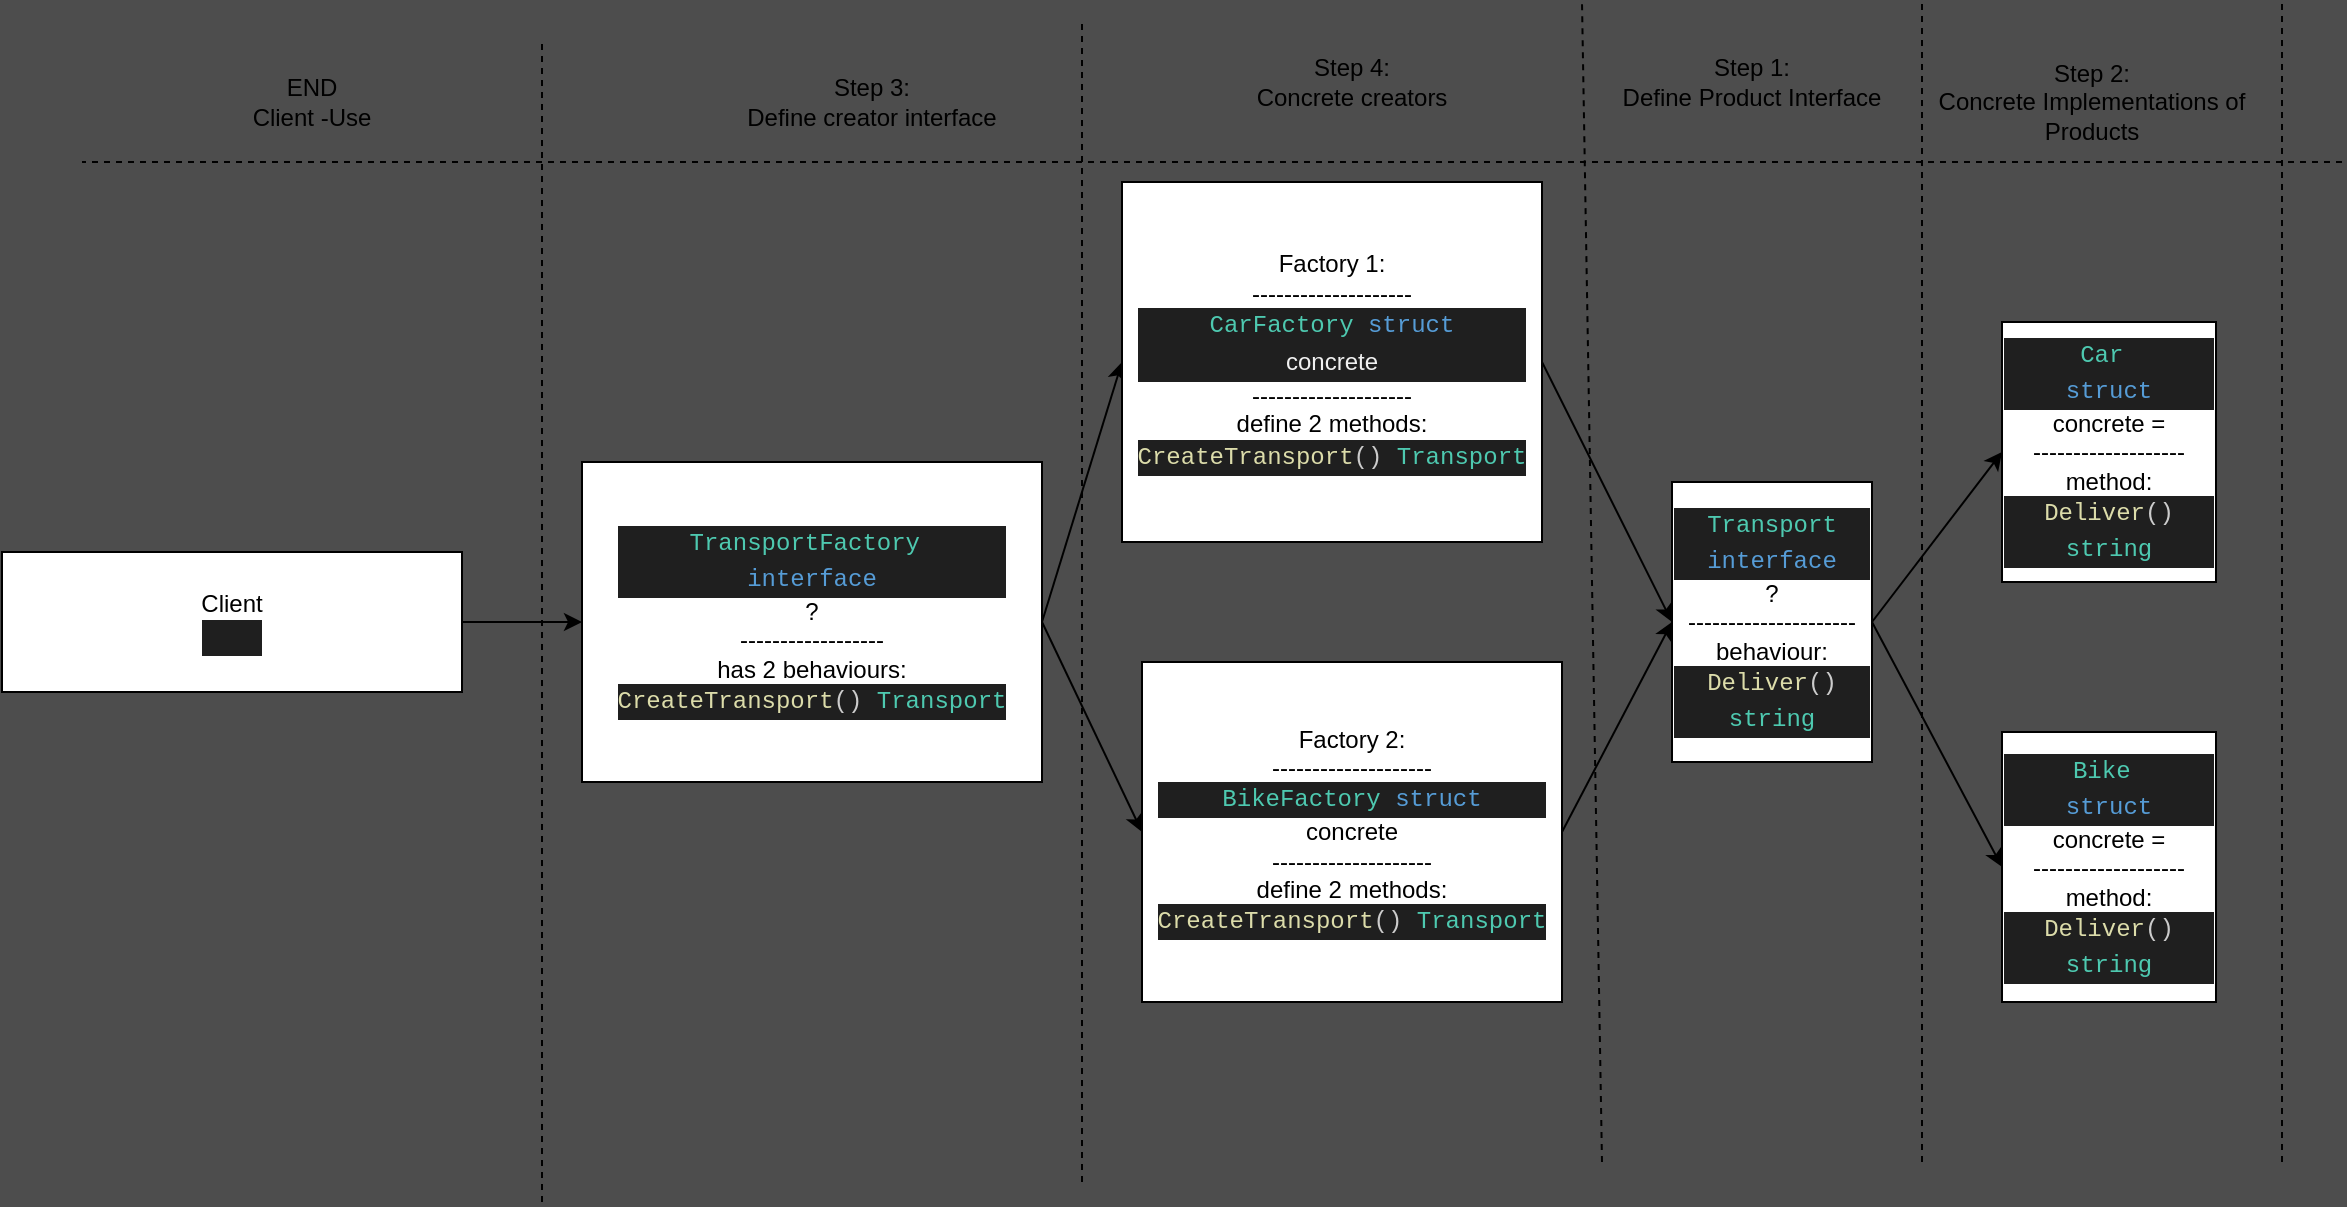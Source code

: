 <mxfile>
    <diagram id="KUEobTJNzFjchIPSe8lg" name="Page-1">
        <mxGraphModel dx="1429" dy="554" grid="1" gridSize="10" guides="1" tooltips="1" connect="1" arrows="1" fold="1" page="1" pageScale="1" pageWidth="1654" pageHeight="1169" background="#4D4D4D" math="0" shadow="0">
            <root>
                <mxCell id="0"/>
                <mxCell id="1" parent="0"/>
                <mxCell id="6" value="" style="html=1;exitX=1;exitY=0.5;exitDx=0;exitDy=0;entryX=0;entryY=0.5;entryDx=0;entryDy=0;" parent="1" source="2" target="3" edge="1">
                    <mxGeometry relative="1" as="geometry"/>
                </mxCell>
                <mxCell id="11" value="" style="edgeStyle=none;html=1;entryX=0;entryY=0.5;entryDx=0;entryDy=0;exitX=1;exitY=0.5;exitDx=0;exitDy=0;" parent="1" source="10" target="2" edge="1">
                    <mxGeometry relative="1" as="geometry">
                        <mxPoint x="390" y="480" as="sourcePoint"/>
                    </mxGeometry>
                </mxCell>
                <mxCell id="2" value="&lt;div&gt;&lt;/div&gt;&lt;div&gt;&lt;div style=&quot;color: rgb(204, 204, 204); background-color: rgb(31, 31, 31); line-height: 18px;&quot;&gt;&lt;/div&gt;&lt;div style=&quot;color: rgb(204, 204, 204); background-color: rgb(31, 31, 31); font-family: Menlo, Monaco, &amp;quot;Courier New&amp;quot;, monospace; line-height: 18px;&quot;&gt;&lt;/div&gt;&lt;div style=&quot;color: rgb(204, 204, 204); background-color: rgb(31, 31, 31); font-family: Menlo, Monaco, &amp;quot;Courier New&amp;quot;, monospace; line-height: 18px;&quot;&gt;&lt;/div&gt;&lt;/div&gt;&lt;div&gt;&lt;div style=&quot;color: rgb(204, 204, 204); background-color: rgb(31, 31, 31); font-family: Menlo, Monaco, &amp;quot;Courier New&amp;quot;, monospace; line-height: 18px;&quot;&gt;&lt;span style=&quot;color: #4ec9b0;&quot;&gt;TransportFactory&lt;/span&gt;&amp;nbsp;&lt;/div&gt;&lt;div style=&quot;color: rgb(204, 204, 204); background-color: rgb(31, 31, 31); font-family: Menlo, Monaco, &amp;quot;Courier New&amp;quot;, monospace; line-height: 18px;&quot;&gt;&lt;span style=&quot;color: #569cd6;&quot;&gt;interface&lt;/span&gt;&lt;/div&gt;?&lt;/div&gt;&lt;div&gt;------------------&lt;/div&gt;&lt;div&gt;has 2 behaviours:&lt;div style=&quot;color: rgb(204, 204, 204); background-color: rgb(31, 31, 31); font-family: Menlo, Monaco, &amp;quot;Courier New&amp;quot;, monospace; line-height: 18px;&quot;&gt;&lt;div style=&quot;line-height: 18px;&quot;&gt;&lt;div&gt;&lt;div style=&quot;line-height: 18px;&quot;&gt;&lt;div&gt;    &lt;span style=&quot;color: #dcdcaa;&quot;&gt;CreateTransport&lt;/span&gt;() &lt;span style=&quot;color: #4ec9b0;&quot;&gt;Transport&lt;/span&gt;&lt;/div&gt;&lt;div&gt;&lt;/div&gt;&lt;/div&gt;&lt;/div&gt;&lt;div&gt;&lt;/div&gt;&lt;/div&gt;&lt;/div&gt;&lt;/div&gt;&lt;div&gt;&lt;/div&gt;" style="rounded=0;whiteSpace=wrap;html=1;" parent="1" vertex="1">
                    <mxGeometry x="350" y="290" width="230" height="160" as="geometry"/>
                </mxCell>
                <mxCell id="17" style="html=1;exitX=1;exitY=0.5;exitDx=0;exitDy=0;entryX=0;entryY=0.5;entryDx=0;entryDy=0;" parent="1" source="3" target="16" edge="1">
                    <mxGeometry relative="1" as="geometry"/>
                </mxCell>
                <mxCell id="3" value="&lt;div&gt;Factory 1:&lt;/div&gt;&lt;div&gt;--------------------&lt;/div&gt;&lt;div&gt;&lt;/div&gt;&lt;div&gt;&lt;div style=&quot;color: rgb(204, 204, 204); background-color: rgb(31, 31, 31); font-family: Menlo, Monaco, &amp;quot;Courier New&amp;quot;, monospace; line-height: 18px;&quot;&gt;&lt;div style=&quot;line-height: 18px;&quot;&gt;&lt;/div&gt;&lt;div style=&quot;line-height: 18px;&quot;&gt;&lt;span style=&quot;color: rgb(78, 201, 176);&quot;&gt;CarFactory&lt;/span&gt;&lt;span style=&quot;&quot;&gt; &lt;/span&gt;&lt;span style=&quot;color: rgb(86, 156, 214);&quot;&gt;struct&lt;/span&gt;&lt;/div&gt;&lt;div style=&quot;line-height: 18px;&quot;&gt;&lt;span style=&quot;background-color: initial; color: rgb(240, 240, 240); font-family: Helvetica;&quot;&gt;concrete&lt;/span&gt;&lt;/div&gt;&lt;/div&gt;&lt;/div&gt;&lt;div&gt;--------------------&lt;/div&gt;&lt;div&gt;define 2 methods:&lt;div style=&quot;color: rgb(204, 204, 204); background-color: rgb(31, 31, 31); font-family: Menlo, Monaco, &amp;quot;Courier New&amp;quot;, monospace; line-height: 18px;&quot;&gt;&lt;span style=&quot;color: #dcdcaa;&quot;&gt;CreateTransport&lt;/span&gt;() &lt;span style=&quot;color: #4ec9b0;&quot;&gt;Transport&lt;/span&gt;&lt;/div&gt;&lt;div style=&quot;color: rgb(204, 204, 204); background-color: rgb(31, 31, 31); font-family: Menlo, Monaco, &amp;quot;Courier New&amp;quot;, monospace; line-height: 18px;&quot;&gt;&lt;/div&gt;&lt;div style=&quot;color: rgb(204, 204, 204); font-family: Menlo, Monaco, &amp;quot;Courier New&amp;quot;, monospace;&quot;&gt;&lt;div style=&quot;background-color: rgb(31, 31, 31); line-height: 18px;&quot;&gt;&lt;/div&gt;&lt;/div&gt;&lt;div style=&quot;color: rgb(204, 204, 204); font-family: Menlo, Monaco, &amp;quot;Courier New&amp;quot;, monospace;&quot;&gt;&lt;/div&gt;&lt;/div&gt;&lt;div&gt;&lt;/div&gt;" style="rounded=0;whiteSpace=wrap;html=1;" parent="1" vertex="1">
                    <mxGeometry x="620" y="150" width="210" height="180" as="geometry"/>
                </mxCell>
                <mxCell id="19" style="html=1;exitX=1;exitY=0.5;exitDx=0;exitDy=0;entryX=0;entryY=0.5;entryDx=0;entryDy=0;" parent="1" source="7" target="16" edge="1">
                    <mxGeometry relative="1" as="geometry"/>
                </mxCell>
                <mxCell id="7" value="&lt;div&gt;Factory 2:&lt;/div&gt;&lt;div&gt;--------------------&lt;/div&gt;&lt;div&gt;&lt;/div&gt;&lt;div&gt;&lt;div style=&quot;color: rgb(204, 204, 204); background-color: rgb(31, 31, 31); font-family: Menlo, Monaco, &amp;quot;Courier New&amp;quot;, monospace; line-height: 18px;&quot;&gt;&lt;div style=&quot;line-height: 18px;&quot;&gt;&lt;/div&gt;&lt;div style=&quot;line-height: 18px;&quot;&gt;&lt;span style=&quot;color: rgb(78, 201, 176);&quot;&gt;BikeFactory&lt;/span&gt;&amp;nbsp;&lt;span style=&quot;color: #569cd6;&quot;&gt;struct&lt;/span&gt;&lt;/div&gt;&lt;/div&gt;concrete&lt;/div&gt;&lt;div&gt;--------------------&lt;/div&gt;&lt;div&gt;define 2 methods:&lt;/div&gt;&lt;div&gt;&lt;div style=&quot;color: rgb(204, 204, 204); background-color: rgb(31, 31, 31); font-family: Menlo, Monaco, &amp;quot;Courier New&amp;quot;, monospace; line-height: 18px;&quot;&gt;&lt;span style=&quot;color: #dcdcaa;&quot;&gt;CreateTransport&lt;/span&gt;() &lt;span style=&quot;color: #4ec9b0;&quot;&gt;Transport&lt;/span&gt;&lt;/div&gt;&lt;div style=&quot;color: rgb(204, 204, 204); font-family: Menlo, Monaco, &amp;quot;Courier New&amp;quot;, monospace; background-color: rgb(31, 31, 31); line-height: 18px;&quot;&gt;&lt;/div&gt;&lt;div style=&quot;color: rgb(204, 204, 204); font-family: Menlo, Monaco, &amp;quot;Courier New&amp;quot;, monospace;&quot;&gt;&lt;/div&gt;&lt;/div&gt;&lt;div&gt;&lt;/div&gt;" style="rounded=0;whiteSpace=wrap;html=1;" parent="1" vertex="1">
                    <mxGeometry x="630" y="390" width="210" height="170" as="geometry"/>
                </mxCell>
                <mxCell id="9" value="" style="endArrow=classic;html=1;entryX=0;entryY=0.5;entryDx=0;entryDy=0;exitX=1;exitY=0.5;exitDx=0;exitDy=0;" parent="1" source="2" target="7" edge="1">
                    <mxGeometry width="50" height="50" relative="1" as="geometry">
                        <mxPoint x="680" y="400" as="sourcePoint"/>
                        <mxPoint x="730" y="350" as="targetPoint"/>
                    </mxGeometry>
                </mxCell>
                <mxCell id="10" value="Client&lt;br&gt;&lt;div style=&quot;color: rgb(204, 204, 204); background-color: rgb(31, 31, 31); font-family: Menlo, Monaco, &amp;quot;Courier New&amp;quot;, monospace; line-height: 18px;&quot;&gt;&lt;div style=&quot;line-height: 18px;&quot;&gt;&lt;br&gt;&lt;/div&gt;&lt;/div&gt;" style="rounded=0;whiteSpace=wrap;html=1;" parent="1" vertex="1">
                    <mxGeometry x="60" y="335" width="230" height="70" as="geometry"/>
                </mxCell>
                <mxCell id="26" style="edgeStyle=none;html=1;exitX=1;exitY=0.5;exitDx=0;exitDy=0;entryX=0;entryY=0.5;entryDx=0;entryDy=0;elbow=vertical;" parent="1" source="16" target="21" edge="1">
                    <mxGeometry relative="1" as="geometry"/>
                </mxCell>
                <mxCell id="27" style="edgeStyle=none;html=1;exitX=1;exitY=0.5;exitDx=0;exitDy=0;entryX=0;entryY=0.5;entryDx=0;entryDy=0;elbow=vertical;" parent="1" source="16" target="23" edge="1">
                    <mxGeometry relative="1" as="geometry"/>
                </mxCell>
                <mxCell id="16" value="&lt;div style=&quot;color: rgb(204, 204, 204); background-color: rgb(31, 31, 31); font-family: Menlo, Monaco, &amp;quot;Courier New&amp;quot;, monospace; line-height: 18px;&quot;&gt;&lt;/div&gt;&lt;div&gt;&lt;/div&gt;&lt;div&gt;&lt;div style=&quot;color: rgb(204, 204, 204); background-color: rgb(31, 31, 31); font-family: Menlo, Monaco, &amp;quot;Courier New&amp;quot;, monospace; line-height: 18px;&quot;&gt;&lt;span style=&quot;color: #4ec9b0;&quot;&gt;Transport&lt;/span&gt; &lt;span style=&quot;color: #569cd6;&quot;&gt;interface&lt;/span&gt;&lt;/div&gt;&lt;span style=&quot;background-color: initial;&quot;&gt;?&lt;/span&gt;&lt;/div&gt;&lt;div&gt;&lt;/div&gt;&lt;div&gt;---------------------&lt;/div&gt;&lt;div&gt;behaviour:&lt;div style=&quot;color: rgb(204, 204, 204); background-color: rgb(31, 31, 31); font-family: Menlo, Monaco, &amp;quot;Courier New&amp;quot;, monospace; line-height: 18px;&quot;&gt;&lt;span style=&quot;color: #dcdcaa;&quot;&gt;Deliver&lt;/span&gt;() &lt;span style=&quot;color: #4ec9b0;&quot;&gt;string&lt;/span&gt;&lt;/div&gt;&lt;div style=&quot;color: rgb(204, 204, 204); background-color: rgb(31, 31, 31); font-family: Menlo, Monaco, &amp;quot;Courier New&amp;quot;, monospace; line-height: 18px;&quot;&gt;&lt;/div&gt;&lt;div style=&quot;color: rgb(204, 204, 204); background-color: rgb(31, 31, 31); font-family: Menlo, Monaco, &amp;quot;Courier New&amp;quot;, monospace; line-height: 18px;&quot;&gt;&lt;/div&gt;&lt;/div&gt;&lt;div&gt;&lt;/div&gt;&lt;div&gt;&lt;/div&gt;&lt;div&gt;&lt;/div&gt;" style="rounded=0;whiteSpace=wrap;html=1;" parent="1" vertex="1">
                    <mxGeometry x="895" y="300" width="100" height="140" as="geometry"/>
                </mxCell>
                <mxCell id="21" value="&lt;div&gt;&lt;/div&gt;&lt;div&gt;&lt;div style=&quot;color: rgb(204, 204, 204); background-color: rgb(31, 31, 31); line-height: 18px;&quot;&gt;&lt;/div&gt;&lt;div style=&quot;color: rgb(204, 204, 204); background-color: rgb(31, 31, 31); font-family: Menlo, Monaco, &amp;quot;Courier New&amp;quot;, monospace; line-height: 18px;&quot;&gt;&lt;/div&gt;&lt;div style=&quot;color: rgb(204, 204, 204); background-color: rgb(31, 31, 31); font-family: Menlo, Monaco, &amp;quot;Courier New&amp;quot;, monospace; line-height: 18px;&quot;&gt;&lt;span style=&quot;color: #4ec9b0;&quot;&gt;Car&lt;/span&gt;&amp;nbsp;&lt;/div&gt;&lt;div style=&quot;color: rgb(204, 204, 204); background-color: rgb(31, 31, 31); font-family: Menlo, Monaco, &amp;quot;Courier New&amp;quot;, monospace; line-height: 18px;&quot;&gt;&lt;span style=&quot;color: #569cd6;&quot;&gt;struct&lt;/span&gt;&lt;/div&gt;concrete =&lt;/div&gt;&lt;div&gt;-------------------&lt;/div&gt;&lt;div&gt;method:&lt;div style=&quot;color: rgb(204, 204, 204); background-color: rgb(31, 31, 31); font-family: Menlo, Monaco, &amp;quot;Courier New&amp;quot;, monospace; line-height: 18px;&quot;&gt;&lt;span style=&quot;color: #dcdcaa;&quot;&gt;Deliver&lt;/span&gt;() &lt;span style=&quot;color: #4ec9b0;&quot;&gt;string&lt;/span&gt;&lt;/div&gt;&lt;div style=&quot;color: rgb(204, 204, 204); background-color: rgb(31, 31, 31); font-family: Menlo, Monaco, &amp;quot;Courier New&amp;quot;, monospace; line-height: 18px;&quot;&gt;&lt;/div&gt;&lt;div style=&quot;color: rgb(204, 204, 204); background-color: rgb(31, 31, 31); font-family: Menlo, Monaco, &amp;quot;Courier New&amp;quot;, monospace; line-height: 18px;&quot;&gt;&lt;/div&gt;&lt;/div&gt;&lt;div&gt;&lt;/div&gt;&lt;div&gt;&lt;/div&gt;&lt;div&gt;&lt;/div&gt;" style="rounded=0;whiteSpace=wrap;html=1;" parent="1" vertex="1">
                    <mxGeometry x="1060" y="220" width="107" height="130" as="geometry"/>
                </mxCell>
                <mxCell id="23" value="&lt;div&gt;&lt;/div&gt;&lt;div&gt;&lt;div style=&quot;color: rgb(204, 204, 204); background-color: rgb(31, 31, 31); line-height: 18px;&quot;&gt;&lt;/div&gt;&lt;div style=&quot;color: rgb(204, 204, 204); background-color: rgb(31, 31, 31); font-family: Menlo, Monaco, &amp;quot;Courier New&amp;quot;, monospace; line-height: 18px;&quot;&gt;&lt;/div&gt;&lt;div style=&quot;color: rgb(204, 204, 204); background-color: rgb(31, 31, 31); font-family: Menlo, Monaco, &amp;quot;Courier New&amp;quot;, monospace; line-height: 18px;&quot;&gt;&lt;span style=&quot;color: #4ec9b0;&quot;&gt;Bike&lt;/span&gt;&amp;nbsp;&lt;/div&gt;&lt;div style=&quot;color: rgb(204, 204, 204); background-color: rgb(31, 31, 31); font-family: Menlo, Monaco, &amp;quot;Courier New&amp;quot;, monospace; line-height: 18px;&quot;&gt;&lt;span style=&quot;color: #569cd6;&quot;&gt;struct&lt;/span&gt;&lt;/div&gt;concrete =&lt;/div&gt;&lt;div&gt;-------------------&lt;/div&gt;&lt;div&gt;method:&lt;div style=&quot;color: rgb(204, 204, 204); background-color: rgb(31, 31, 31); font-family: Menlo, Monaco, &amp;quot;Courier New&amp;quot;, monospace; line-height: 18px;&quot;&gt;&lt;span style=&quot;color: #dcdcaa;&quot;&gt;Deliver&lt;/span&gt;() &lt;span style=&quot;color: #4ec9b0;&quot;&gt;string&lt;/span&gt;&lt;/div&gt;&lt;div style=&quot;color: rgb(204, 204, 204); background-color: rgb(31, 31, 31); font-family: Menlo, Monaco, &amp;quot;Courier New&amp;quot;, monospace; line-height: 18px;&quot;&gt;&lt;/div&gt;&lt;div style=&quot;color: rgb(204, 204, 204); background-color: rgb(31, 31, 31); font-family: Menlo, Monaco, &amp;quot;Courier New&amp;quot;, monospace; line-height: 18px;&quot;&gt;&lt;/div&gt;&lt;/div&gt;&lt;div&gt;&lt;/div&gt;&lt;div&gt;&lt;/div&gt;&lt;div&gt;&lt;/div&gt;" style="rounded=0;whiteSpace=wrap;html=1;" parent="1" vertex="1">
                    <mxGeometry x="1060" y="425" width="107" height="135" as="geometry"/>
                </mxCell>
                <mxCell id="28" value="Step 1:&lt;br&gt;Define Product Interface" style="text;html=1;strokeColor=none;fillColor=none;align=center;verticalAlign=middle;whiteSpace=wrap;rounded=0;" parent="1" vertex="1">
                    <mxGeometry x="850" y="60" width="170" height="80" as="geometry"/>
                </mxCell>
                <mxCell id="29" value="" style="endArrow=none;dashed=1;html=1;entryX=0;entryY=0;entryDx=0;entryDy=0;" parent="1" target="28" edge="1">
                    <mxGeometry width="50" height="50" relative="1" as="geometry">
                        <mxPoint x="860" y="640" as="sourcePoint"/>
                        <mxPoint x="900" y="300" as="targetPoint"/>
                    </mxGeometry>
                </mxCell>
                <mxCell id="30" value="" style="endArrow=none;dashed=1;html=1;entryX=1;entryY=0;entryDx=0;entryDy=0;" parent="1" target="28" edge="1">
                    <mxGeometry width="50" height="50" relative="1" as="geometry">
                        <mxPoint x="1020.0" y="640" as="sourcePoint"/>
                        <mxPoint x="1010.0" y="160" as="targetPoint"/>
                    </mxGeometry>
                </mxCell>
                <mxCell id="33" value="" style="endArrow=none;dashed=1;html=1;entryX=1;entryY=0;entryDx=0;entryDy=0;" parent="1" edge="1">
                    <mxGeometry width="50" height="50" relative="1" as="geometry">
                        <mxPoint x="1200" y="640" as="sourcePoint"/>
                        <mxPoint x="1200" y="60.0" as="targetPoint"/>
                    </mxGeometry>
                </mxCell>
                <mxCell id="34" value="" style="endArrow=none;dashed=1;html=1;entryX=1;entryY=0;entryDx=0;entryDy=0;" parent="1" edge="1">
                    <mxGeometry width="50" height="50" relative="1" as="geometry">
                        <mxPoint x="600" y="650" as="sourcePoint"/>
                        <mxPoint x="600" y="70.0" as="targetPoint"/>
                    </mxGeometry>
                </mxCell>
                <mxCell id="35" value="" style="endArrow=none;dashed=1;html=1;entryX=1;entryY=0;entryDx=0;entryDy=0;" parent="1" edge="1">
                    <mxGeometry width="50" height="50" relative="1" as="geometry">
                        <mxPoint x="330" y="660" as="sourcePoint"/>
                        <mxPoint x="330" y="80.0" as="targetPoint"/>
                    </mxGeometry>
                </mxCell>
                <mxCell id="36" value="Step 2: &lt;br&gt;Concrete Implementations of Products" style="text;html=1;strokeColor=none;fillColor=none;align=center;verticalAlign=middle;whiteSpace=wrap;rounded=0;" parent="1" vertex="1">
                    <mxGeometry x="1020" y="70" width="170" height="80" as="geometry"/>
                </mxCell>
                <mxCell id="37" value="Step 4: &lt;br&gt;Concrete creators" style="text;html=1;strokeColor=none;fillColor=none;align=center;verticalAlign=middle;whiteSpace=wrap;rounded=0;" parent="1" vertex="1">
                    <mxGeometry x="650" y="60" width="170" height="80" as="geometry"/>
                </mxCell>
                <mxCell id="38" value="Step 3: &lt;br&gt;Define creator interface" style="text;html=1;strokeColor=none;fillColor=none;align=center;verticalAlign=middle;whiteSpace=wrap;rounded=0;" parent="1" vertex="1">
                    <mxGeometry x="410" y="70" width="170" height="80" as="geometry"/>
                </mxCell>
                <mxCell id="39" value="" style="endArrow=none;dashed=1;html=1;" parent="1" edge="1">
                    <mxGeometry width="50" height="50" relative="1" as="geometry">
                        <mxPoint x="1230" y="140" as="sourcePoint"/>
                        <mxPoint x="100" y="140" as="targetPoint"/>
                    </mxGeometry>
                </mxCell>
                <mxCell id="40" value="END&lt;br&gt;Client -Use" style="text;html=1;strokeColor=none;fillColor=none;align=center;verticalAlign=middle;whiteSpace=wrap;rounded=0;" parent="1" vertex="1">
                    <mxGeometry x="130" y="70" width="170" height="80" as="geometry"/>
                </mxCell>
            </root>
        </mxGraphModel>
    </diagram>
</mxfile>
